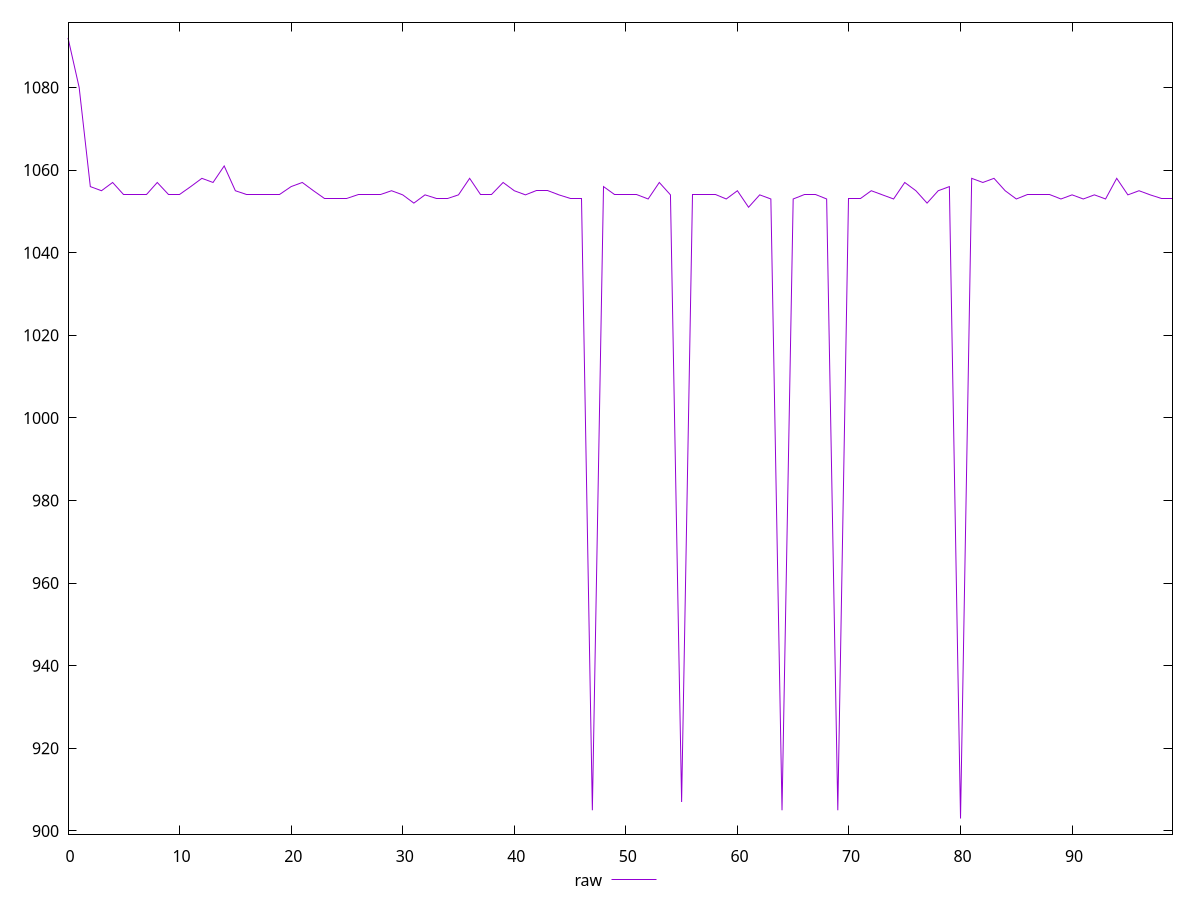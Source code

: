 reset

$raw <<EOF
0 1092
1 1080
2 1056
3 1055
4 1057
5 1054
6 1054
7 1054
8 1057
9 1054
10 1054
11 1056
12 1058
13 1057
14 1061
15 1055
16 1054
17 1054
18 1054
19 1054
20 1056
21 1057
22 1055
23 1053
24 1053
25 1053
26 1054
27 1054
28 1054
29 1055
30 1054
31 1052
32 1054
33 1053
34 1053
35 1054
36 1058
37 1054
38 1054
39 1057
40 1055
41 1054
42 1055
43 1055
44 1054
45 1053
46 1053
47 905
48 1056
49 1054
50 1054
51 1054
52 1053
53 1057
54 1054
55 907
56 1054
57 1054
58 1054
59 1053
60 1055
61 1051
62 1054
63 1053
64 905
65 1053
66 1054
67 1054
68 1053
69 905
70 1053
71 1053
72 1055
73 1054
74 1053
75 1057
76 1055
77 1052
78 1055
79 1056
80 903
81 1058
82 1057
83 1058
84 1055
85 1053
86 1054
87 1054
88 1054
89 1053
90 1054
91 1053
92 1054
93 1053
94 1058
95 1054
96 1055
97 1054
98 1053
99 1053
EOF

set key outside below
set xrange [0:99]
set yrange [899.22:1095.78]
set trange [899.22:1095.78]
set terminal svg size 640, 500 enhanced background rgb 'white'
set output "report_00019_2021-02-10T18-14-37.922Z//uses-rel-preload/samples/pages+cached+noadtech+nomedia+nocss/raw/values.svg"

plot $raw title "raw" with line

reset
